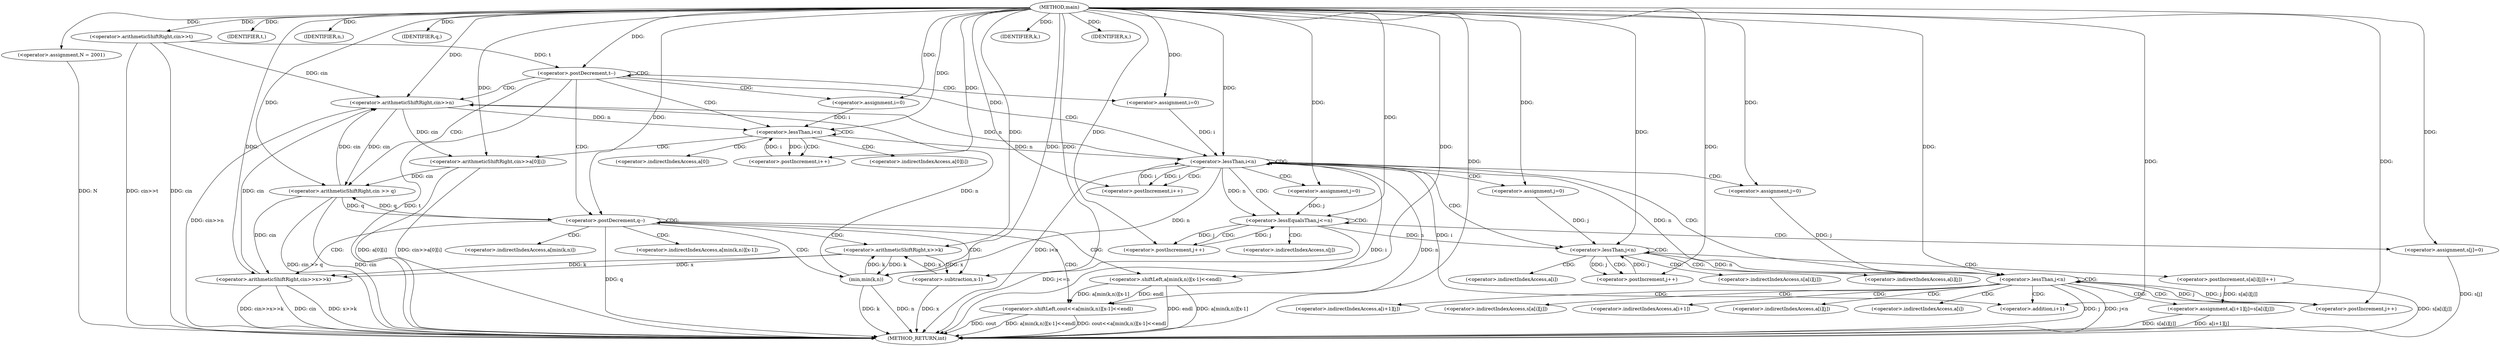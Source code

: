 digraph "main" {  
"1000101" [label = "(METHOD,main)" ]
"1000250" [label = "(METHOD_RETURN,int)" ]
"1000104" [label = "(<operator>.assignment,N = 2001)" ]
"1000126" [label = "(<operator>.arithmeticShiftRight,cin>>t)" ]
"1000108" [label = "(IDENTIFIER,t,)" ]
"1000130" [label = "(<operator>.postDecrement,t--)" ]
"1000110" [label = "(IDENTIFIER,n,)" ]
"1000133" [label = "(<operator>.arithmeticShiftRight,cin>>n)" ]
"1000112" [label = "(IDENTIFIER,q,)" ]
"1000138" [label = "(<operator>.assignment,i=0)" ]
"1000141" [label = "(<operator>.lessThan,i<n)" ]
"1000144" [label = "(<operator>.postIncrement,i++)" ]
"1000146" [label = "(<operator>.arithmeticShiftRight,cin>>a[0][i])" ]
"1000155" [label = "(<operator>.assignment,i=0)" ]
"1000158" [label = "(<operator>.lessThan,i<n)" ]
"1000161" [label = "(<operator>.postIncrement,i++)" ]
"1000226" [label = "(<operator>.arithmeticShiftRight,cin >> q)" ]
"1000229" [label = "(<operator>.postDecrement,q--)" ]
"1000114" [label = "(IDENTIFIER,k,)" ]
"1000232" [label = "(<operator>.arithmeticShiftRight,cin>>x>>k)" ]
"1000237" [label = "(<operator>.shiftLeft,cout<<a[min(k,n)][x-1]<<endl)" ]
"1000116" [label = "(IDENTIFIER,x,)" ]
"1000166" [label = "(<operator>.assignment,j=0)" ]
"1000169" [label = "(<operator>.lessEqualsThan,j<=n)" ]
"1000172" [label = "(<operator>.postIncrement,j++)" ]
"1000182" [label = "(<operator>.assignment,j=0)" ]
"1000185" [label = "(<operator>.lessThan,j<n)" ]
"1000188" [label = "(<operator>.postIncrement,j++)" ]
"1000201" [label = "(<operator>.assignment,j=0)" ]
"1000204" [label = "(<operator>.lessThan,j<n)" ]
"1000207" [label = "(<operator>.postIncrement,j++)" ]
"1000175" [label = "(<operator>.assignment,s[j]=0)" ]
"1000191" [label = "(<operator>.postIncrement,s[a[i][j]]++)" ]
"1000210" [label = "(<operator>.assignment,a[i+1][j]=s[a[i][j]])" ]
"1000234" [label = "(<operator>.arithmeticShiftRight,x>>k)" ]
"1000239" [label = "(<operator>.shiftLeft,a[min(k,n)][x-1]<<endl)" ]
"1000246" [label = "(<operator>.subtraction,x-1)" ]
"1000243" [label = "(min,min(k,n))" ]
"1000214" [label = "(<operator>.addition,i+1)" ]
"1000148" [label = "(<operator>.indirectIndexAccess,a[0][i])" ]
"1000149" [label = "(<operator>.indirectIndexAccess,a[0])" ]
"1000240" [label = "(<operator>.indirectIndexAccess,a[min(k,n)][x-1])" ]
"1000176" [label = "(<operator>.indirectIndexAccess,s[j])" ]
"1000192" [label = "(<operator>.indirectIndexAccess,s[a[i][j]])" ]
"1000211" [label = "(<operator>.indirectIndexAccess,a[i+1][j])" ]
"1000218" [label = "(<operator>.indirectIndexAccess,s[a[i][j]])" ]
"1000241" [label = "(<operator>.indirectIndexAccess,a[min(k,n)])" ]
"1000194" [label = "(<operator>.indirectIndexAccess,a[i][j])" ]
"1000212" [label = "(<operator>.indirectIndexAccess,a[i+1])" ]
"1000220" [label = "(<operator>.indirectIndexAccess,a[i][j])" ]
"1000195" [label = "(<operator>.indirectIndexAccess,a[i])" ]
"1000221" [label = "(<operator>.indirectIndexAccess,a[i])" ]
  "1000104" -> "1000250"  [ label = "DDG: N"] 
  "1000126" -> "1000250"  [ label = "DDG: cin"] 
  "1000126" -> "1000250"  [ label = "DDG: cin>>t"] 
  "1000130" -> "1000250"  [ label = "DDG: t"] 
  "1000133" -> "1000250"  [ label = "DDG: cin>>n"] 
  "1000158" -> "1000250"  [ label = "DDG: i"] 
  "1000158" -> "1000250"  [ label = "DDG: n"] 
  "1000158" -> "1000250"  [ label = "DDG: i<n"] 
  "1000226" -> "1000250"  [ label = "DDG: cin"] 
  "1000226" -> "1000250"  [ label = "DDG: cin >> q"] 
  "1000229" -> "1000250"  [ label = "DDG: q"] 
  "1000232" -> "1000250"  [ label = "DDG: cin"] 
  "1000232" -> "1000250"  [ label = "DDG: x>>k"] 
  "1000232" -> "1000250"  [ label = "DDG: cin>>x>>k"] 
  "1000243" -> "1000250"  [ label = "DDG: k"] 
  "1000243" -> "1000250"  [ label = "DDG: n"] 
  "1000246" -> "1000250"  [ label = "DDG: x"] 
  "1000239" -> "1000250"  [ label = "DDG: a[min(k,n)][x-1]"] 
  "1000237" -> "1000250"  [ label = "DDG: a[min(k,n)][x-1]<<endl"] 
  "1000237" -> "1000250"  [ label = "DDG: cout<<a[min(k,n)][x-1]<<endl"] 
  "1000169" -> "1000250"  [ label = "DDG: j<=n"] 
  "1000204" -> "1000250"  [ label = "DDG: j"] 
  "1000204" -> "1000250"  [ label = "DDG: j<n"] 
  "1000210" -> "1000250"  [ label = "DDG: a[i+1][j]"] 
  "1000210" -> "1000250"  [ label = "DDG: s[a[i][j]]"] 
  "1000191" -> "1000250"  [ label = "DDG: s[a[i][j]]"] 
  "1000175" -> "1000250"  [ label = "DDG: s[j]"] 
  "1000146" -> "1000250"  [ label = "DDG: a[0][i]"] 
  "1000146" -> "1000250"  [ label = "DDG: cin>>a[0][i]"] 
  "1000239" -> "1000250"  [ label = "DDG: endl"] 
  "1000237" -> "1000250"  [ label = "DDG: cout"] 
  "1000101" -> "1000104"  [ label = "DDG: "] 
  "1000101" -> "1000108"  [ label = "DDG: "] 
  "1000101" -> "1000126"  [ label = "DDG: "] 
  "1000101" -> "1000110"  [ label = "DDG: "] 
  "1000126" -> "1000130"  [ label = "DDG: t"] 
  "1000101" -> "1000130"  [ label = "DDG: "] 
  "1000101" -> "1000112"  [ label = "DDG: "] 
  "1000126" -> "1000133"  [ label = "DDG: cin"] 
  "1000226" -> "1000133"  [ label = "DDG: cin"] 
  "1000232" -> "1000133"  [ label = "DDG: cin"] 
  "1000101" -> "1000133"  [ label = "DDG: "] 
  "1000158" -> "1000133"  [ label = "DDG: n"] 
  "1000243" -> "1000133"  [ label = "DDG: n"] 
  "1000101" -> "1000138"  [ label = "DDG: "] 
  "1000101" -> "1000155"  [ label = "DDG: "] 
  "1000101" -> "1000114"  [ label = "DDG: "] 
  "1000138" -> "1000141"  [ label = "DDG: i"] 
  "1000144" -> "1000141"  [ label = "DDG: i"] 
  "1000101" -> "1000141"  [ label = "DDG: "] 
  "1000133" -> "1000141"  [ label = "DDG: n"] 
  "1000141" -> "1000144"  [ label = "DDG: i"] 
  "1000101" -> "1000144"  [ label = "DDG: "] 
  "1000133" -> "1000146"  [ label = "DDG: cin"] 
  "1000101" -> "1000146"  [ label = "DDG: "] 
  "1000155" -> "1000158"  [ label = "DDG: i"] 
  "1000161" -> "1000158"  [ label = "DDG: i"] 
  "1000101" -> "1000158"  [ label = "DDG: "] 
  "1000141" -> "1000158"  [ label = "DDG: n"] 
  "1000204" -> "1000158"  [ label = "DDG: n"] 
  "1000158" -> "1000161"  [ label = "DDG: i"] 
  "1000101" -> "1000161"  [ label = "DDG: "] 
  "1000133" -> "1000226"  [ label = "DDG: cin"] 
  "1000146" -> "1000226"  [ label = "DDG: cin"] 
  "1000101" -> "1000226"  [ label = "DDG: "] 
  "1000229" -> "1000226"  [ label = "DDG: q"] 
  "1000226" -> "1000229"  [ label = "DDG: q"] 
  "1000101" -> "1000229"  [ label = "DDG: "] 
  "1000101" -> "1000116"  [ label = "DDG: "] 
  "1000101" -> "1000166"  [ label = "DDG: "] 
  "1000101" -> "1000182"  [ label = "DDG: "] 
  "1000101" -> "1000201"  [ label = "DDG: "] 
  "1000226" -> "1000232"  [ label = "DDG: cin"] 
  "1000101" -> "1000232"  [ label = "DDG: "] 
  "1000234" -> "1000232"  [ label = "DDG: x"] 
  "1000234" -> "1000232"  [ label = "DDG: k"] 
  "1000101" -> "1000237"  [ label = "DDG: "] 
  "1000239" -> "1000237"  [ label = "DDG: endl"] 
  "1000239" -> "1000237"  [ label = "DDG: a[min(k,n)][x-1]"] 
  "1000166" -> "1000169"  [ label = "DDG: j"] 
  "1000172" -> "1000169"  [ label = "DDG: j"] 
  "1000101" -> "1000169"  [ label = "DDG: "] 
  "1000158" -> "1000169"  [ label = "DDG: n"] 
  "1000169" -> "1000172"  [ label = "DDG: j"] 
  "1000101" -> "1000172"  [ label = "DDG: "] 
  "1000101" -> "1000175"  [ label = "DDG: "] 
  "1000182" -> "1000185"  [ label = "DDG: j"] 
  "1000188" -> "1000185"  [ label = "DDG: j"] 
  "1000101" -> "1000185"  [ label = "DDG: "] 
  "1000169" -> "1000185"  [ label = "DDG: n"] 
  "1000185" -> "1000188"  [ label = "DDG: j"] 
  "1000101" -> "1000188"  [ label = "DDG: "] 
  "1000201" -> "1000204"  [ label = "DDG: j"] 
  "1000207" -> "1000204"  [ label = "DDG: j"] 
  "1000101" -> "1000204"  [ label = "DDG: "] 
  "1000185" -> "1000204"  [ label = "DDG: n"] 
  "1000204" -> "1000207"  [ label = "DDG: j"] 
  "1000101" -> "1000207"  [ label = "DDG: "] 
  "1000191" -> "1000210"  [ label = "DDG: s[a[i][j]]"] 
  "1000246" -> "1000234"  [ label = "DDG: x"] 
  "1000101" -> "1000234"  [ label = "DDG: "] 
  "1000243" -> "1000234"  [ label = "DDG: k"] 
  "1000101" -> "1000239"  [ label = "DDG: "] 
  "1000234" -> "1000246"  [ label = "DDG: x"] 
  "1000101" -> "1000246"  [ label = "DDG: "] 
  "1000234" -> "1000243"  [ label = "DDG: k"] 
  "1000101" -> "1000243"  [ label = "DDG: "] 
  "1000158" -> "1000243"  [ label = "DDG: n"] 
  "1000158" -> "1000214"  [ label = "DDG: i"] 
  "1000101" -> "1000214"  [ label = "DDG: "] 
  "1000130" -> "1000141"  [ label = "CDG: "] 
  "1000130" -> "1000133"  [ label = "CDG: "] 
  "1000130" -> "1000130"  [ label = "CDG: "] 
  "1000130" -> "1000226"  [ label = "CDG: "] 
  "1000130" -> "1000138"  [ label = "CDG: "] 
  "1000130" -> "1000229"  [ label = "CDG: "] 
  "1000130" -> "1000158"  [ label = "CDG: "] 
  "1000130" -> "1000155"  [ label = "CDG: "] 
  "1000141" -> "1000141"  [ label = "CDG: "] 
  "1000141" -> "1000148"  [ label = "CDG: "] 
  "1000141" -> "1000144"  [ label = "CDG: "] 
  "1000141" -> "1000149"  [ label = "CDG: "] 
  "1000141" -> "1000146"  [ label = "CDG: "] 
  "1000158" -> "1000161"  [ label = "CDG: "] 
  "1000158" -> "1000182"  [ label = "CDG: "] 
  "1000158" -> "1000166"  [ label = "CDG: "] 
  "1000158" -> "1000204"  [ label = "CDG: "] 
  "1000158" -> "1000201"  [ label = "CDG: "] 
  "1000158" -> "1000185"  [ label = "CDG: "] 
  "1000158" -> "1000169"  [ label = "CDG: "] 
  "1000158" -> "1000158"  [ label = "CDG: "] 
  "1000229" -> "1000243"  [ label = "CDG: "] 
  "1000229" -> "1000240"  [ label = "CDG: "] 
  "1000229" -> "1000232"  [ label = "CDG: "] 
  "1000229" -> "1000239"  [ label = "CDG: "] 
  "1000229" -> "1000246"  [ label = "CDG: "] 
  "1000229" -> "1000229"  [ label = "CDG: "] 
  "1000229" -> "1000234"  [ label = "CDG: "] 
  "1000229" -> "1000237"  [ label = "CDG: "] 
  "1000229" -> "1000241"  [ label = "CDG: "] 
  "1000169" -> "1000175"  [ label = "CDG: "] 
  "1000169" -> "1000176"  [ label = "CDG: "] 
  "1000169" -> "1000172"  [ label = "CDG: "] 
  "1000169" -> "1000169"  [ label = "CDG: "] 
  "1000185" -> "1000191"  [ label = "CDG: "] 
  "1000185" -> "1000188"  [ label = "CDG: "] 
  "1000185" -> "1000194"  [ label = "CDG: "] 
  "1000185" -> "1000192"  [ label = "CDG: "] 
  "1000185" -> "1000185"  [ label = "CDG: "] 
  "1000185" -> "1000195"  [ label = "CDG: "] 
  "1000204" -> "1000211"  [ label = "CDG: "] 
  "1000204" -> "1000221"  [ label = "CDG: "] 
  "1000204" -> "1000204"  [ label = "CDG: "] 
  "1000204" -> "1000210"  [ label = "CDG: "] 
  "1000204" -> "1000220"  [ label = "CDG: "] 
  "1000204" -> "1000214"  [ label = "CDG: "] 
  "1000204" -> "1000212"  [ label = "CDG: "] 
  "1000204" -> "1000207"  [ label = "CDG: "] 
  "1000204" -> "1000218"  [ label = "CDG: "] 
}
